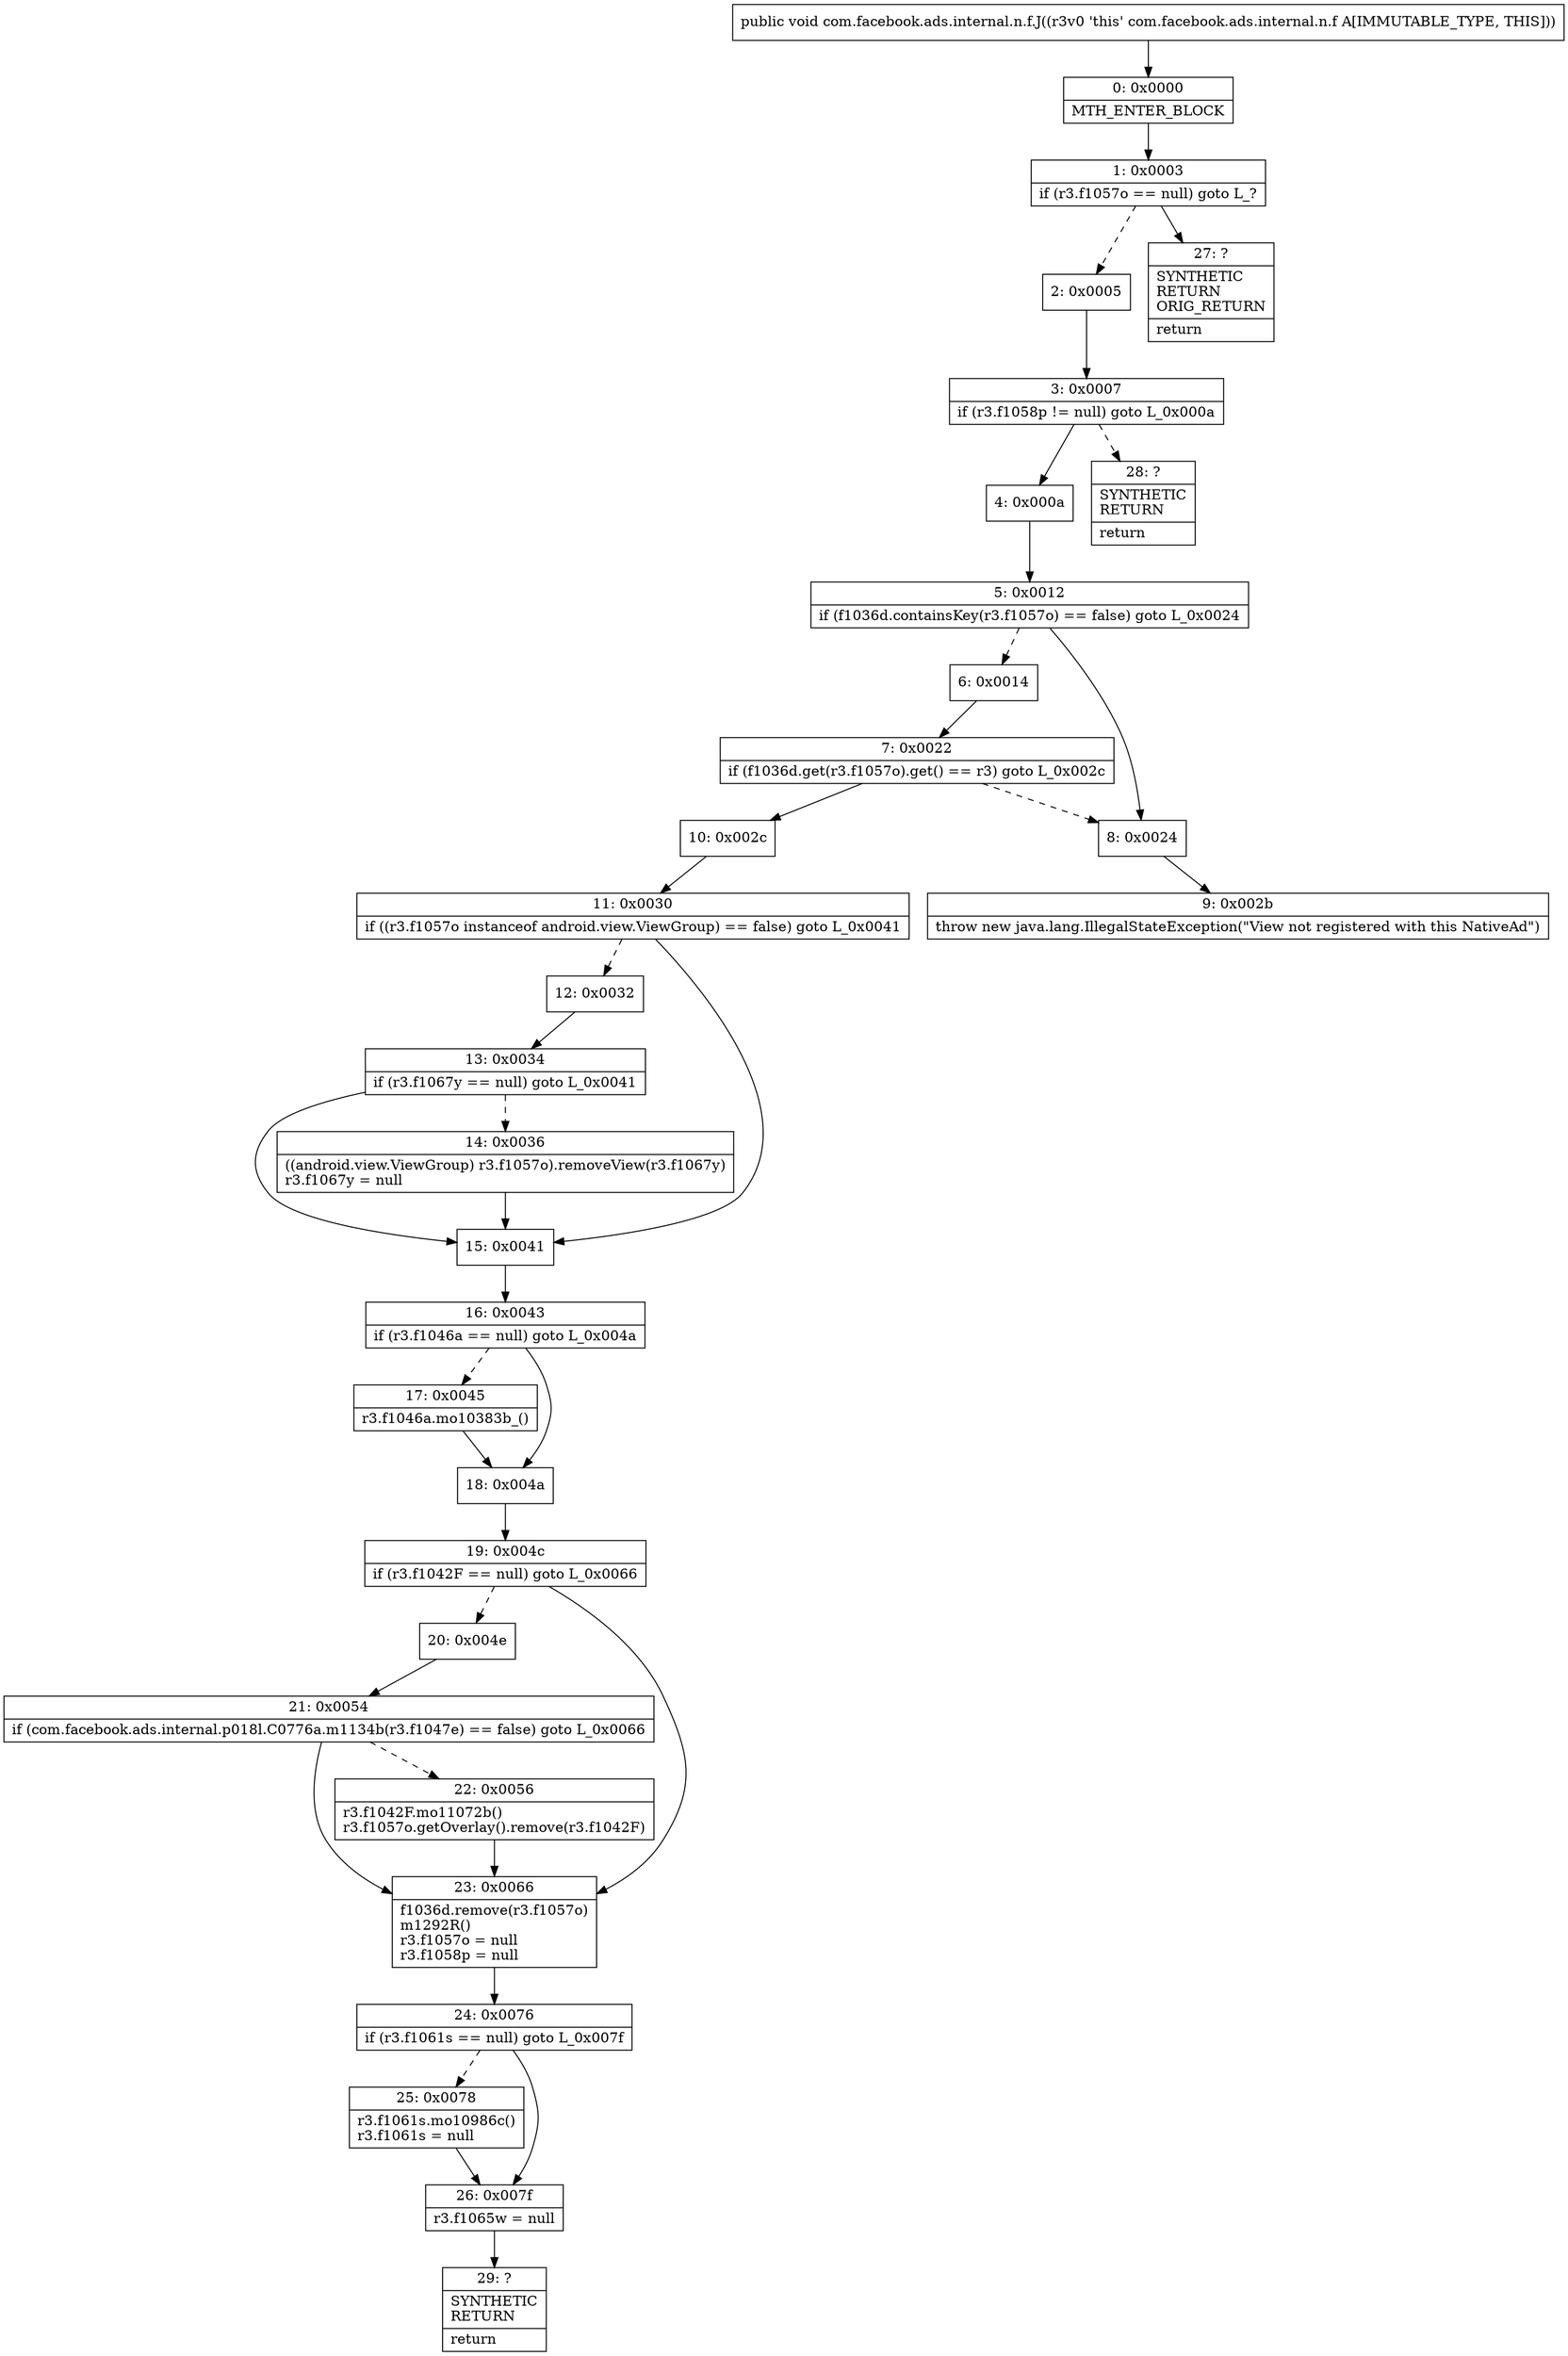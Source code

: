 digraph "CFG forcom.facebook.ads.internal.n.f.J()V" {
Node_0 [shape=record,label="{0\:\ 0x0000|MTH_ENTER_BLOCK\l}"];
Node_1 [shape=record,label="{1\:\ 0x0003|if (r3.f1057o == null) goto L_?\l}"];
Node_2 [shape=record,label="{2\:\ 0x0005}"];
Node_3 [shape=record,label="{3\:\ 0x0007|if (r3.f1058p != null) goto L_0x000a\l}"];
Node_4 [shape=record,label="{4\:\ 0x000a}"];
Node_5 [shape=record,label="{5\:\ 0x0012|if (f1036d.containsKey(r3.f1057o) == false) goto L_0x0024\l}"];
Node_6 [shape=record,label="{6\:\ 0x0014}"];
Node_7 [shape=record,label="{7\:\ 0x0022|if (f1036d.get(r3.f1057o).get() == r3) goto L_0x002c\l}"];
Node_8 [shape=record,label="{8\:\ 0x0024}"];
Node_9 [shape=record,label="{9\:\ 0x002b|throw new java.lang.IllegalStateException(\"View not registered with this NativeAd\")\l}"];
Node_10 [shape=record,label="{10\:\ 0x002c}"];
Node_11 [shape=record,label="{11\:\ 0x0030|if ((r3.f1057o instanceof android.view.ViewGroup) == false) goto L_0x0041\l}"];
Node_12 [shape=record,label="{12\:\ 0x0032}"];
Node_13 [shape=record,label="{13\:\ 0x0034|if (r3.f1067y == null) goto L_0x0041\l}"];
Node_14 [shape=record,label="{14\:\ 0x0036|((android.view.ViewGroup) r3.f1057o).removeView(r3.f1067y)\lr3.f1067y = null\l}"];
Node_15 [shape=record,label="{15\:\ 0x0041}"];
Node_16 [shape=record,label="{16\:\ 0x0043|if (r3.f1046a == null) goto L_0x004a\l}"];
Node_17 [shape=record,label="{17\:\ 0x0045|r3.f1046a.mo10383b_()\l}"];
Node_18 [shape=record,label="{18\:\ 0x004a}"];
Node_19 [shape=record,label="{19\:\ 0x004c|if (r3.f1042F == null) goto L_0x0066\l}"];
Node_20 [shape=record,label="{20\:\ 0x004e}"];
Node_21 [shape=record,label="{21\:\ 0x0054|if (com.facebook.ads.internal.p018l.C0776a.m1134b(r3.f1047e) == false) goto L_0x0066\l}"];
Node_22 [shape=record,label="{22\:\ 0x0056|r3.f1042F.mo11072b()\lr3.f1057o.getOverlay().remove(r3.f1042F)\l}"];
Node_23 [shape=record,label="{23\:\ 0x0066|f1036d.remove(r3.f1057o)\lm1292R()\lr3.f1057o = null\lr3.f1058p = null\l}"];
Node_24 [shape=record,label="{24\:\ 0x0076|if (r3.f1061s == null) goto L_0x007f\l}"];
Node_25 [shape=record,label="{25\:\ 0x0078|r3.f1061s.mo10986c()\lr3.f1061s = null\l}"];
Node_26 [shape=record,label="{26\:\ 0x007f|r3.f1065w = null\l}"];
Node_27 [shape=record,label="{27\:\ ?|SYNTHETIC\lRETURN\lORIG_RETURN\l|return\l}"];
Node_28 [shape=record,label="{28\:\ ?|SYNTHETIC\lRETURN\l|return\l}"];
Node_29 [shape=record,label="{29\:\ ?|SYNTHETIC\lRETURN\l|return\l}"];
MethodNode[shape=record,label="{public void com.facebook.ads.internal.n.f.J((r3v0 'this' com.facebook.ads.internal.n.f A[IMMUTABLE_TYPE, THIS])) }"];
MethodNode -> Node_0;
Node_0 -> Node_1;
Node_1 -> Node_2[style=dashed];
Node_1 -> Node_27;
Node_2 -> Node_3;
Node_3 -> Node_4;
Node_3 -> Node_28[style=dashed];
Node_4 -> Node_5;
Node_5 -> Node_6[style=dashed];
Node_5 -> Node_8;
Node_6 -> Node_7;
Node_7 -> Node_8[style=dashed];
Node_7 -> Node_10;
Node_8 -> Node_9;
Node_10 -> Node_11;
Node_11 -> Node_12[style=dashed];
Node_11 -> Node_15;
Node_12 -> Node_13;
Node_13 -> Node_14[style=dashed];
Node_13 -> Node_15;
Node_14 -> Node_15;
Node_15 -> Node_16;
Node_16 -> Node_17[style=dashed];
Node_16 -> Node_18;
Node_17 -> Node_18;
Node_18 -> Node_19;
Node_19 -> Node_20[style=dashed];
Node_19 -> Node_23;
Node_20 -> Node_21;
Node_21 -> Node_22[style=dashed];
Node_21 -> Node_23;
Node_22 -> Node_23;
Node_23 -> Node_24;
Node_24 -> Node_25[style=dashed];
Node_24 -> Node_26;
Node_25 -> Node_26;
Node_26 -> Node_29;
}

